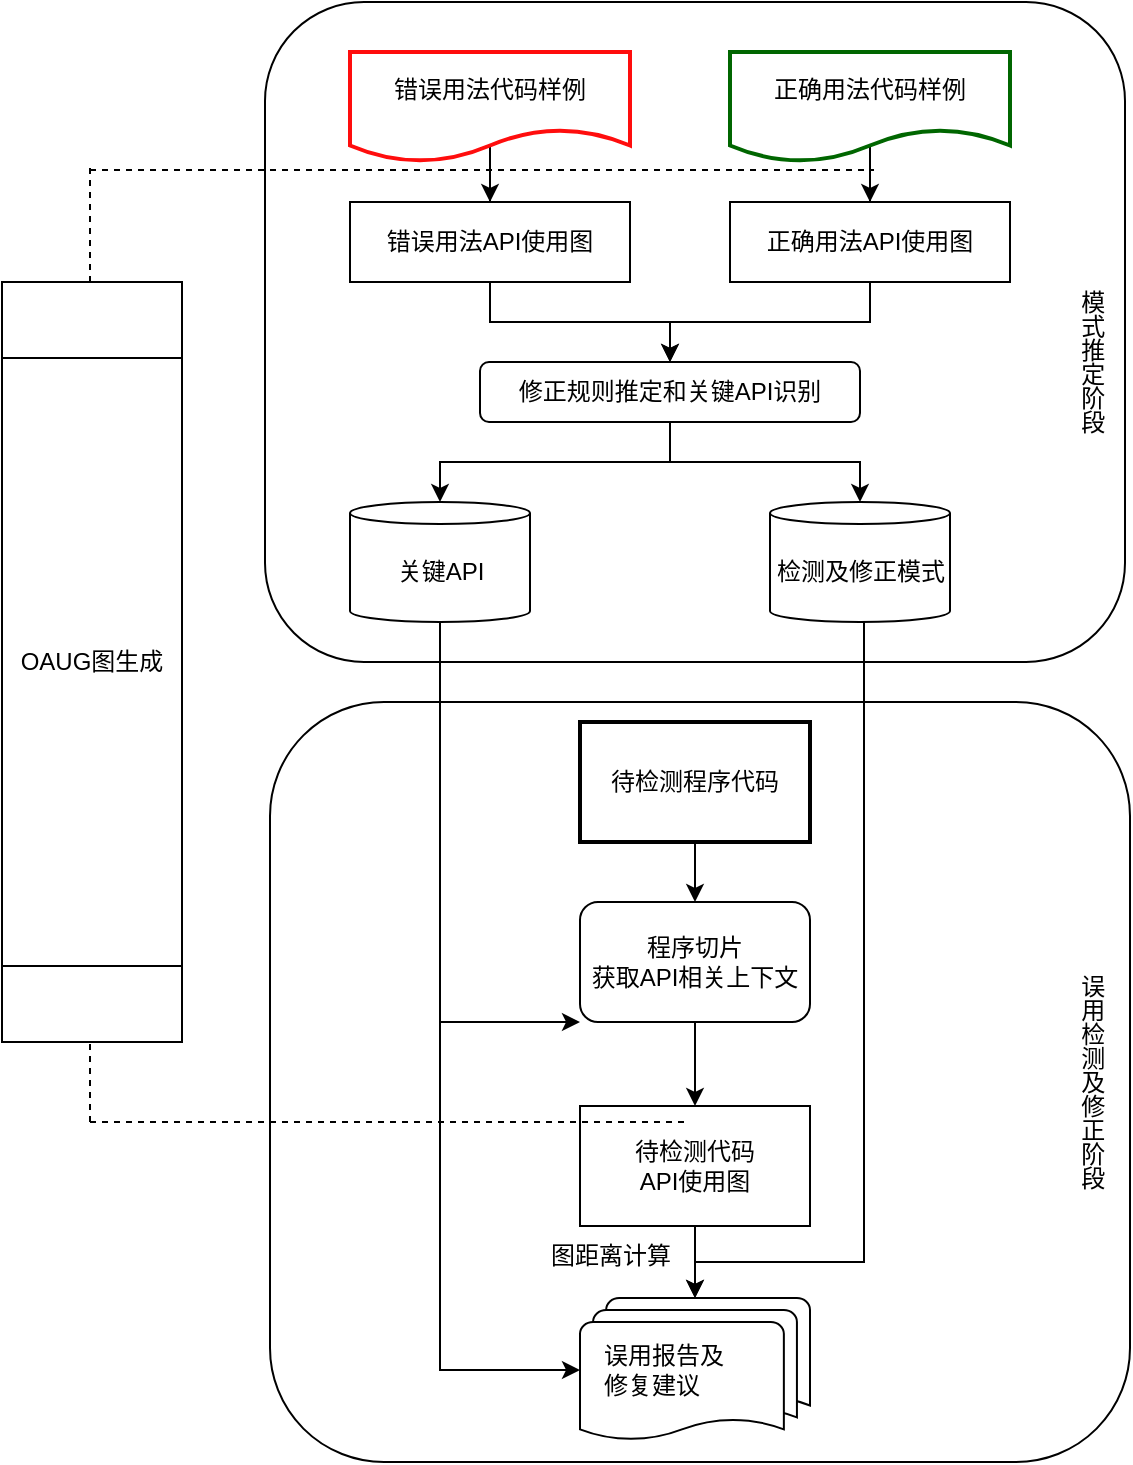 <mxfile version="24.3.0" type="github">
  <diagram name="第 1 页" id="BHTW1L4lhSjuZmLHNevs">
    <mxGraphModel dx="1103" dy="605" grid="1" gridSize="10" guides="1" tooltips="1" connect="1" arrows="1" fold="1" page="1" pageScale="1" pageWidth="827" pageHeight="1169" math="0" shadow="0">
      <root>
        <mxCell id="0" />
        <mxCell id="1" parent="0" />
        <mxCell id="zlhLRgzhoz0L7r6cFvmb-14" value="" style="rounded=1;whiteSpace=wrap;html=1;" vertex="1" parent="1">
          <mxGeometry x="237.5" width="430" height="330" as="geometry" />
        </mxCell>
        <mxCell id="zlhLRgzhoz0L7r6cFvmb-13" value="" style="rounded=1;whiteSpace=wrap;html=1;" vertex="1" parent="1">
          <mxGeometry x="240" y="350" width="430" height="380" as="geometry" />
        </mxCell>
        <mxCell id="PbvFx5e7q9G6nNPMSu9I-9" value="" style="edgeStyle=orthogonalEdgeStyle;rounded=0;orthogonalLoop=1;jettySize=auto;html=1;exitX=0.5;exitY=0.857;exitDx=0;exitDy=0;exitPerimeter=0;" parent="1" source="PbvFx5e7q9G6nNPMSu9I-2" target="PbvFx5e7q9G6nNPMSu9I-8" edge="1">
          <mxGeometry relative="1" as="geometry" />
        </mxCell>
        <mxCell id="PbvFx5e7q9G6nNPMSu9I-2" value="正确用法代码样例" style="shape=document;whiteSpace=wrap;html=1;boundedLbl=1;strokeColor=#006600;strokeWidth=2;" parent="1" vertex="1">
          <mxGeometry x="470" y="25" width="140" height="55" as="geometry" />
        </mxCell>
        <mxCell id="lRR_WsDYaZJuTXMR0N5C-3" style="edgeStyle=orthogonalEdgeStyle;rounded=0;orthogonalLoop=1;jettySize=auto;html=1;exitX=0.5;exitY=0.714;exitDx=0;exitDy=0;exitPerimeter=0;" parent="1" source="PbvFx5e7q9G6nNPMSu9I-11" target="PbvFx5e7q9G6nNPMSu9I-12" edge="1">
          <mxGeometry relative="1" as="geometry" />
        </mxCell>
        <mxCell id="PbvFx5e7q9G6nNPMSu9I-11" value="错误用法代码样例" style="shape=document;whiteSpace=wrap;html=1;boundedLbl=1;strokeColor=#FF0D0D;strokeWidth=2;" parent="1" vertex="1">
          <mxGeometry x="280" y="25" width="140" height="55" as="geometry" />
        </mxCell>
        <mxCell id="lRR_WsDYaZJuTXMR0N5C-9" style="edgeStyle=orthogonalEdgeStyle;rounded=0;orthogonalLoop=1;jettySize=auto;html=1;" parent="1" source="PbvFx5e7q9G6nNPMSu9I-12" target="PbvFx5e7q9G6nNPMSu9I-13" edge="1">
          <mxGeometry relative="1" as="geometry" />
        </mxCell>
        <mxCell id="PbvFx5e7q9G6nNPMSu9I-12" value="错误用法API使用图" style="whiteSpace=wrap;html=1;" parent="1" vertex="1">
          <mxGeometry x="280" y="100" width="140" height="40" as="geometry" />
        </mxCell>
        <mxCell id="PbvFx5e7q9G6nNPMSu9I-13" value="修正规则推定和关键API识别" style="rounded=1;whiteSpace=wrap;html=1;" parent="1" vertex="1">
          <mxGeometry x="345" y="180" width="190" height="30" as="geometry" />
        </mxCell>
        <mxCell id="PbvFx5e7q9G6nNPMSu9I-26" value="" style="group" parent="1" vertex="1" connectable="0">
          <mxGeometry x="490" y="250" width="100" height="60" as="geometry" />
        </mxCell>
        <mxCell id="PbvFx5e7q9G6nNPMSu9I-21" value="" style="strokeWidth=1;html=1;shape=mxgraph.flowchart.direct_data;whiteSpace=wrap;rotation=-90;" parent="PbvFx5e7q9G6nNPMSu9I-26" vertex="1">
          <mxGeometry x="15" y="-15" width="60" height="90" as="geometry" />
        </mxCell>
        <mxCell id="PbvFx5e7q9G6nNPMSu9I-23" value="检测及修正模式" style="text;html=1;align=center;verticalAlign=middle;resizable=0;points=[];autosize=1;strokeColor=none;fillColor=none;" parent="PbvFx5e7q9G6nNPMSu9I-26" vertex="1">
          <mxGeometry x="-10" y="20" width="110" height="30" as="geometry" />
        </mxCell>
        <mxCell id="PbvFx5e7q9G6nNPMSu9I-28" value="模式推定阶段&lt;span style=&quot;font-size: medium; text-align: start;&quot;&gt;&lt;/span&gt;" style="text;html=1;strokeColor=none;fillColor=none;align=center;verticalAlign=middle;whiteSpace=wrap;rounded=0;textDirection=vertical-lr;" parent="1" vertex="1">
          <mxGeometry x="645" y="130" width="10" height="100" as="geometry" />
        </mxCell>
        <mxCell id="PbvFx5e7q9G6nNPMSu9I-31" value="误用检测及修正阶段&lt;span style=&quot;font-size: medium; text-align: start;&quot;&gt;&lt;/span&gt;" style="text;html=1;strokeColor=none;fillColor=none;align=center;verticalAlign=middle;whiteSpace=wrap;rounded=0;textDirection=vertical-lr;" parent="1" vertex="1">
          <mxGeometry x="640" y="450" width="20" height="180" as="geometry" />
        </mxCell>
        <mxCell id="zlhLRgzhoz0L7r6cFvmb-2" style="edgeStyle=orthogonalEdgeStyle;rounded=0;orthogonalLoop=1;jettySize=auto;html=1;entryX=0.5;entryY=0;entryDx=0;entryDy=0;" edge="1" parent="1" source="PbvFx5e7q9G6nNPMSu9I-33" target="PbvFx5e7q9G6nNPMSu9I-34">
          <mxGeometry relative="1" as="geometry" />
        </mxCell>
        <mxCell id="PbvFx5e7q9G6nNPMSu9I-33" value="程序切片&lt;div&gt;获取API相关上下文&lt;/div&gt;" style="rounded=1;whiteSpace=wrap;html=1;" parent="1" vertex="1">
          <mxGeometry x="395" y="450" width="115" height="60" as="geometry" />
        </mxCell>
        <mxCell id="zlhLRgzhoz0L7r6cFvmb-3" style="edgeStyle=orthogonalEdgeStyle;rounded=0;orthogonalLoop=1;jettySize=auto;html=1;exitX=0.5;exitY=1;exitDx=0;exitDy=0;entryX=0.5;entryY=0;entryDx=0;entryDy=0;entryPerimeter=0;" edge="1" parent="1" source="PbvFx5e7q9G6nNPMSu9I-34" target="PbvFx5e7q9G6nNPMSu9I-35">
          <mxGeometry relative="1" as="geometry">
            <mxPoint x="453" y="638" as="targetPoint" />
          </mxGeometry>
        </mxCell>
        <mxCell id="PbvFx5e7q9G6nNPMSu9I-34" value="待检测代码&lt;br&gt;API使用图" style="rounded=0;whiteSpace=wrap;html=1;" parent="1" vertex="1">
          <mxGeometry x="395" y="552" width="115" height="60" as="geometry" />
        </mxCell>
        <mxCell id="lRR_WsDYaZJuTXMR0N5C-12" style="edgeStyle=orthogonalEdgeStyle;rounded=0;orthogonalLoop=1;jettySize=auto;html=1;entryX=0.5;entryY=0;entryDx=0;entryDy=0;" parent="1" source="PbvFx5e7q9G6nNPMSu9I-8" target="PbvFx5e7q9G6nNPMSu9I-13" edge="1">
          <mxGeometry relative="1" as="geometry" />
        </mxCell>
        <mxCell id="PbvFx5e7q9G6nNPMSu9I-8" value="正确用法API使用图" style="whiteSpace=wrap;html=1;" parent="1" vertex="1">
          <mxGeometry x="470" y="100" width="140" height="40" as="geometry" />
        </mxCell>
        <mxCell id="lRR_WsDYaZJuTXMR0N5C-5" value="" style="group" parent="1" vertex="1" connectable="0">
          <mxGeometry x="280" y="250" width="90" height="60" as="geometry" />
        </mxCell>
        <mxCell id="lRR_WsDYaZJuTXMR0N5C-6" value="" style="strokeWidth=1;html=1;shape=mxgraph.flowchart.direct_data;whiteSpace=wrap;rotation=-90;" parent="lRR_WsDYaZJuTXMR0N5C-5" vertex="1">
          <mxGeometry x="15" y="-15" width="60" height="90" as="geometry" />
        </mxCell>
        <mxCell id="lRR_WsDYaZJuTXMR0N5C-7" value="关键API" style="text;html=1;align=center;verticalAlign=middle;resizable=0;points=[];autosize=1;strokeColor=none;fillColor=none;" parent="lRR_WsDYaZJuTXMR0N5C-5" vertex="1">
          <mxGeometry x="10" y="20" width="70" height="30" as="geometry" />
        </mxCell>
        <mxCell id="lRR_WsDYaZJuTXMR0N5C-13" style="edgeStyle=orthogonalEdgeStyle;rounded=0;orthogonalLoop=1;jettySize=auto;html=1;entryX=1;entryY=0.5;entryDx=0;entryDy=0;entryPerimeter=0;" parent="1" source="PbvFx5e7q9G6nNPMSu9I-13" target="lRR_WsDYaZJuTXMR0N5C-6" edge="1">
          <mxGeometry relative="1" as="geometry" />
        </mxCell>
        <mxCell id="lRR_WsDYaZJuTXMR0N5C-15" style="edgeStyle=orthogonalEdgeStyle;rounded=0;orthogonalLoop=1;jettySize=auto;html=1;entryX=1;entryY=0.5;entryDx=0;entryDy=0;entryPerimeter=0;" parent="1" source="PbvFx5e7q9G6nNPMSu9I-13" target="PbvFx5e7q9G6nNPMSu9I-21" edge="1">
          <mxGeometry relative="1" as="geometry" />
        </mxCell>
        <mxCell id="zlhLRgzhoz0L7r6cFvmb-10" style="edgeStyle=orthogonalEdgeStyle;rounded=0;orthogonalLoop=1;jettySize=auto;html=1;" edge="1" parent="1" source="PbvFx5e7q9G6nNPMSu9I-29" target="PbvFx5e7q9G6nNPMSu9I-33">
          <mxGeometry relative="1" as="geometry" />
        </mxCell>
        <mxCell id="PbvFx5e7q9G6nNPMSu9I-29" value="待检测程序代码" style="rounded=0;whiteSpace=wrap;html=1;strokeWidth=2;textDirection=ltr;" parent="1" vertex="1">
          <mxGeometry x="395" y="360" width="115" height="60" as="geometry" />
        </mxCell>
        <mxCell id="lRR_WsDYaZJuTXMR0N5C-26" style="edgeStyle=orthogonalEdgeStyle;rounded=0;orthogonalLoop=1;jettySize=auto;html=1;exitX=0;exitY=0.5;exitDx=0;exitDy=0;exitPerimeter=0;" parent="1" source="lRR_WsDYaZJuTXMR0N5C-6" target="PbvFx5e7q9G6nNPMSu9I-33" edge="1">
          <mxGeometry relative="1" as="geometry">
            <mxPoint x="325" y="360" as="sourcePoint" />
            <mxPoint x="400" y="452" as="targetPoint" />
            <Array as="points">
              <mxPoint x="325" y="510" />
            </Array>
          </mxGeometry>
        </mxCell>
        <mxCell id="lRR_WsDYaZJuTXMR0N5C-31" style="edgeStyle=orthogonalEdgeStyle;rounded=0;orthogonalLoop=1;jettySize=auto;html=1;entryX=0.5;entryY=0;entryDx=0;entryDy=0;entryPerimeter=0;exitX=0;exitY=0.5;exitDx=0;exitDy=0;exitPerimeter=0;" parent="1" edge="1" target="PbvFx5e7q9G6nNPMSu9I-35" source="PbvFx5e7q9G6nNPMSu9I-21">
          <mxGeometry relative="1" as="geometry">
            <mxPoint x="540" y="340" as="sourcePoint" />
            <mxPoint x="452" y="660" as="targetPoint" />
            <Array as="points">
              <mxPoint x="537" y="310" />
              <mxPoint x="537" y="630" />
              <mxPoint x="453" y="630" />
            </Array>
          </mxGeometry>
        </mxCell>
        <mxCell id="zlhLRgzhoz0L7r6cFvmb-1" value="" style="group" vertex="1" connectable="0" parent="1">
          <mxGeometry x="395" y="648" width="115" height="72" as="geometry" />
        </mxCell>
        <mxCell id="PbvFx5e7q9G6nNPMSu9I-35" value="" style="strokeWidth=1;html=1;shape=mxgraph.flowchart.multi-document;whiteSpace=wrap;" parent="zlhLRgzhoz0L7r6cFvmb-1" vertex="1">
          <mxGeometry width="115.0" height="72" as="geometry" />
        </mxCell>
        <mxCell id="PbvFx5e7q9G6nNPMSu9I-39" value="误用报告及&lt;div&gt;修复建议&lt;/div&gt;" style="text;html=1;strokeColor=none;fillColor=none;align=left;verticalAlign=middle;whiteSpace=wrap;rounded=0;" parent="zlhLRgzhoz0L7r6cFvmb-1" vertex="1">
          <mxGeometry x="10.405" y="18" width="98.571" height="36" as="geometry" />
        </mxCell>
        <mxCell id="zlhLRgzhoz0L7r6cFvmb-5" value="图距离计算" style="text;html=1;align=center;verticalAlign=middle;resizable=0;points=[];autosize=1;strokeColor=none;fillColor=none;" vertex="1" parent="1">
          <mxGeometry x="370" y="612" width="80" height="30" as="geometry" />
        </mxCell>
        <mxCell id="zlhLRgzhoz0L7r6cFvmb-9" style="edgeStyle=orthogonalEdgeStyle;rounded=0;orthogonalLoop=1;jettySize=auto;html=1;entryX=0;entryY=0.5;entryDx=0;entryDy=0;entryPerimeter=0;exitX=0;exitY=0.5;exitDx=0;exitDy=0;exitPerimeter=0;" edge="1" parent="1" source="lRR_WsDYaZJuTXMR0N5C-6" target="PbvFx5e7q9G6nNPMSu9I-35">
          <mxGeometry relative="1" as="geometry">
            <Array as="points">
              <mxPoint x="325" y="684" />
            </Array>
          </mxGeometry>
        </mxCell>
        <mxCell id="zlhLRgzhoz0L7r6cFvmb-11" value="" style="endArrow=none;dashed=1;html=1;rounded=0;" edge="1" parent="1">
          <mxGeometry width="50" height="50" relative="1" as="geometry">
            <mxPoint x="150" y="560" as="sourcePoint" />
            <mxPoint x="450" y="560" as="targetPoint" />
          </mxGeometry>
        </mxCell>
        <mxCell id="zlhLRgzhoz0L7r6cFvmb-12" value="" style="endArrow=none;dashed=1;html=1;rounded=0;" edge="1" parent="1">
          <mxGeometry width="50" height="50" relative="1" as="geometry">
            <mxPoint x="150" y="84" as="sourcePoint" />
            <mxPoint x="542" y="84" as="targetPoint" />
          </mxGeometry>
        </mxCell>
        <mxCell id="zlhLRgzhoz0L7r6cFvmb-15" value="" style="endArrow=none;dashed=1;html=1;rounded=0;" edge="1" parent="1">
          <mxGeometry width="50" height="50" relative="1" as="geometry">
            <mxPoint x="150" y="350" as="sourcePoint" />
            <mxPoint x="150" y="80" as="targetPoint" />
          </mxGeometry>
        </mxCell>
        <mxCell id="zlhLRgzhoz0L7r6cFvmb-17" value="" style="endArrow=none;dashed=1;html=1;rounded=0;" edge="1" parent="1">
          <mxGeometry width="50" height="50" relative="1" as="geometry">
            <mxPoint x="150" y="560" as="sourcePoint" />
            <mxPoint x="150" y="400" as="targetPoint" />
          </mxGeometry>
        </mxCell>
        <mxCell id="zlhLRgzhoz0L7r6cFvmb-19" value="OAUG图生成" style="shape=process;whiteSpace=wrap;html=1;backgroundOutline=1;direction=south;" vertex="1" parent="1">
          <mxGeometry x="106" y="140" width="90" height="380" as="geometry" />
        </mxCell>
      </root>
    </mxGraphModel>
  </diagram>
</mxfile>
